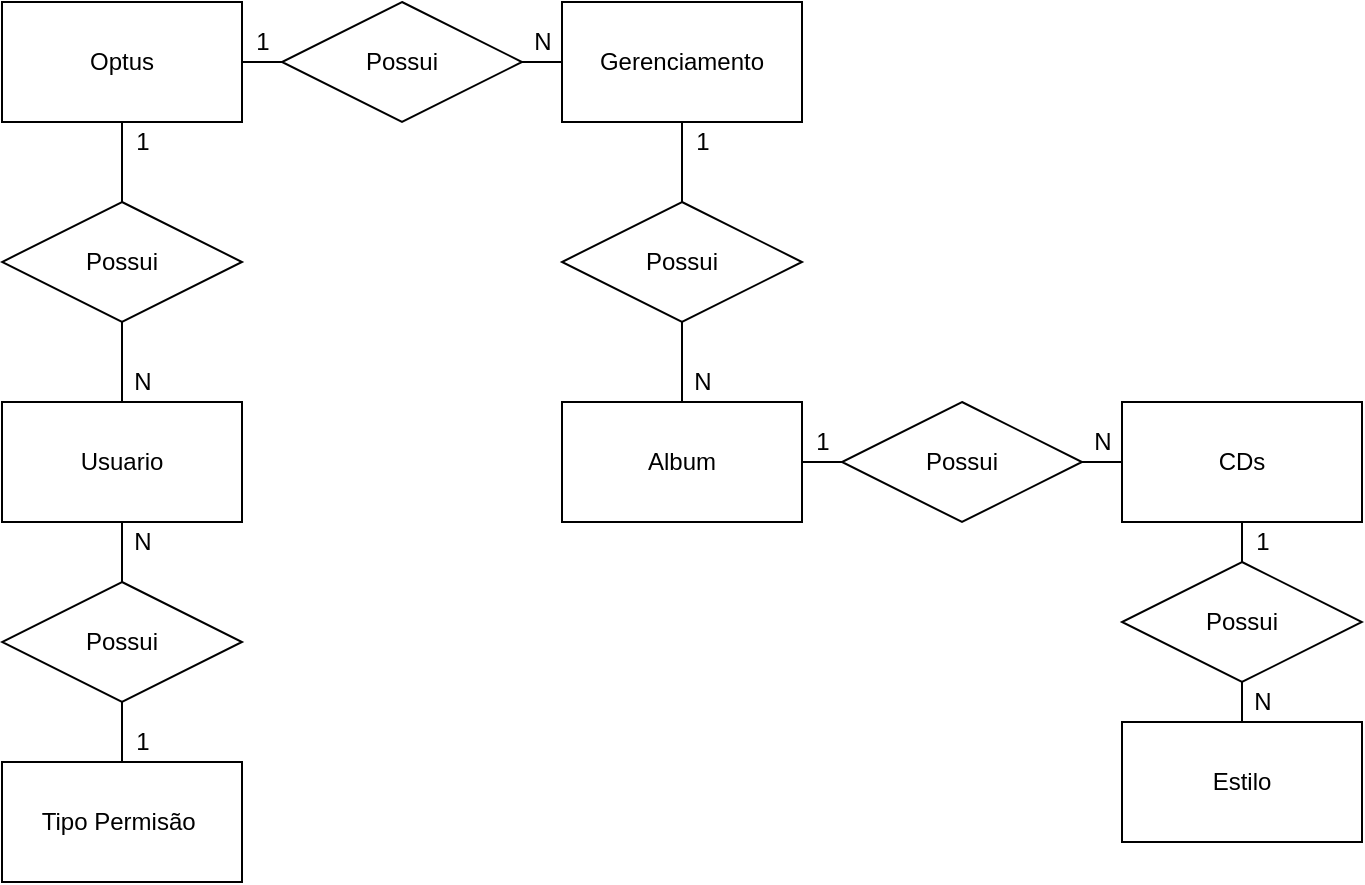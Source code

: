 <mxfile version="14.9.4" type="device" pages="2"><diagram id="Ca246Ic448mYUojQsjJA" name="Page-1"><mxGraphModel dx="942" dy="582" grid="1" gridSize="10" guides="1" tooltips="1" connect="1" arrows="1" fold="1" page="1" pageScale="1" pageWidth="827" pageHeight="1169" math="0" shadow="0"><root><mxCell id="0"/><mxCell id="1" parent="0"/><mxCell id="GNDG65rZTjD0Ri5SOZQM-16" value="" style="edgeStyle=orthogonalEdgeStyle;rounded=0;orthogonalLoop=1;jettySize=auto;html=1;endArrow=none;endFill=0;" edge="1" parent="1" source="GNDG65rZTjD0Ri5SOZQM-1" target="GNDG65rZTjD0Ri5SOZQM-14"><mxGeometry relative="1" as="geometry"/></mxCell><mxCell id="GNDG65rZTjD0Ri5SOZQM-1" value="Optus" style="rounded=0;whiteSpace=wrap;html=1;" vertex="1" parent="1"><mxGeometry x="80" y="40" width="120" height="60" as="geometry"/></mxCell><mxCell id="GNDG65rZTjD0Ri5SOZQM-10" value="" style="edgeStyle=orthogonalEdgeStyle;rounded=0;orthogonalLoop=1;jettySize=auto;html=1;endArrow=none;endFill=0;" edge="1" parent="1" source="GNDG65rZTjD0Ri5SOZQM-2" target="GNDG65rZTjD0Ri5SOZQM-8"><mxGeometry relative="1" as="geometry"/></mxCell><mxCell id="GNDG65rZTjD0Ri5SOZQM-2" value="Album" style="rounded=0;whiteSpace=wrap;html=1;" vertex="1" parent="1"><mxGeometry x="360" y="240" width="120" height="60" as="geometry"/></mxCell><mxCell id="GNDG65rZTjD0Ri5SOZQM-3" value="CDs" style="rounded=0;whiteSpace=wrap;html=1;" vertex="1" parent="1"><mxGeometry x="640" y="240" width="120" height="60" as="geometry"/></mxCell><mxCell id="GNDG65rZTjD0Ri5SOZQM-13" value="" style="edgeStyle=orthogonalEdgeStyle;rounded=0;orthogonalLoop=1;jettySize=auto;html=1;endArrow=none;endFill=0;" edge="1" parent="1" source="GNDG65rZTjD0Ri5SOZQM-4" target="GNDG65rZTjD0Ri5SOZQM-11"><mxGeometry relative="1" as="geometry"/></mxCell><mxCell id="VJYxgJ9YhyH0jVvePLYo-5" value="" style="edgeStyle=orthogonalEdgeStyle;rounded=0;orthogonalLoop=1;jettySize=auto;html=1;endArrow=none;endFill=0;" edge="1" parent="1" source="GNDG65rZTjD0Ri5SOZQM-4" target="VJYxgJ9YhyH0jVvePLYo-1"><mxGeometry relative="1" as="geometry"/></mxCell><mxCell id="GNDG65rZTjD0Ri5SOZQM-4" value="Usuario" style="rounded=0;whiteSpace=wrap;html=1;" vertex="1" parent="1"><mxGeometry x="80" y="240" width="120" height="60" as="geometry"/></mxCell><mxCell id="GNDG65rZTjD0Ri5SOZQM-6" value="Gerenciamento" style="rounded=0;whiteSpace=wrap;html=1;" vertex="1" parent="1"><mxGeometry x="360" y="40" width="120" height="60" as="geometry"/></mxCell><mxCell id="GNDG65rZTjD0Ri5SOZQM-9" value="" style="edgeStyle=orthogonalEdgeStyle;rounded=0;orthogonalLoop=1;jettySize=auto;html=1;endArrow=none;endFill=0;" edge="1" parent="1" source="GNDG65rZTjD0Ri5SOZQM-8" target="GNDG65rZTjD0Ri5SOZQM-3"><mxGeometry relative="1" as="geometry"/></mxCell><mxCell id="GNDG65rZTjD0Ri5SOZQM-8" value="Possui" style="shape=rhombus;perimeter=rhombusPerimeter;whiteSpace=wrap;html=1;align=center;" vertex="1" parent="1"><mxGeometry x="500" y="240" width="120" height="60" as="geometry"/></mxCell><mxCell id="GNDG65rZTjD0Ri5SOZQM-12" value="" style="edgeStyle=orthogonalEdgeStyle;rounded=0;orthogonalLoop=1;jettySize=auto;html=1;endArrow=none;endFill=0;" edge="1" parent="1" source="GNDG65rZTjD0Ri5SOZQM-11" target="GNDG65rZTjD0Ri5SOZQM-1"><mxGeometry relative="1" as="geometry"/></mxCell><mxCell id="GNDG65rZTjD0Ri5SOZQM-11" value="Possui" style="shape=rhombus;perimeter=rhombusPerimeter;whiteSpace=wrap;html=1;align=center;" vertex="1" parent="1"><mxGeometry x="80" y="140" width="120" height="60" as="geometry"/></mxCell><mxCell id="GNDG65rZTjD0Ri5SOZQM-15" value="" style="edgeStyle=orthogonalEdgeStyle;rounded=0;orthogonalLoop=1;jettySize=auto;html=1;endArrow=none;endFill=0;" edge="1" parent="1" source="GNDG65rZTjD0Ri5SOZQM-14" target="GNDG65rZTjD0Ri5SOZQM-6"><mxGeometry relative="1" as="geometry"/></mxCell><mxCell id="GNDG65rZTjD0Ri5SOZQM-14" value="Possui" style="shape=rhombus;perimeter=rhombusPerimeter;whiteSpace=wrap;html=1;align=center;" vertex="1" parent="1"><mxGeometry x="220" y="40" width="120" height="60" as="geometry"/></mxCell><mxCell id="GNDG65rZTjD0Ri5SOZQM-18" value="" style="edgeStyle=orthogonalEdgeStyle;rounded=0;orthogonalLoop=1;jettySize=auto;html=1;endArrow=none;endFill=0;" edge="1" parent="1" source="GNDG65rZTjD0Ri5SOZQM-17" target="GNDG65rZTjD0Ri5SOZQM-6"><mxGeometry relative="1" as="geometry"/></mxCell><mxCell id="GNDG65rZTjD0Ri5SOZQM-19" value="" style="edgeStyle=orthogonalEdgeStyle;rounded=0;orthogonalLoop=1;jettySize=auto;html=1;endArrow=none;endFill=0;" edge="1" parent="1" source="GNDG65rZTjD0Ri5SOZQM-17" target="GNDG65rZTjD0Ri5SOZQM-2"><mxGeometry relative="1" as="geometry"/></mxCell><mxCell id="GNDG65rZTjD0Ri5SOZQM-17" value="Possui" style="shape=rhombus;perimeter=rhombusPerimeter;whiteSpace=wrap;html=1;align=center;" vertex="1" parent="1"><mxGeometry x="360" y="140" width="120" height="60" as="geometry"/></mxCell><mxCell id="GNDG65rZTjD0Ri5SOZQM-20" value="N" style="text;html=1;align=center;verticalAlign=middle;resizable=0;points=[];autosize=1;strokeColor=none;" vertex="1" parent="1"><mxGeometry x="140" y="220" width="20" height="20" as="geometry"/></mxCell><mxCell id="GNDG65rZTjD0Ri5SOZQM-21" value="1" style="text;html=1;align=center;verticalAlign=middle;resizable=0;points=[];autosize=1;strokeColor=none;" vertex="1" parent="1"><mxGeometry x="140" y="100" width="20" height="20" as="geometry"/></mxCell><mxCell id="GNDG65rZTjD0Ri5SOZQM-22" value="1" style="text;html=1;align=center;verticalAlign=middle;resizable=0;points=[];autosize=1;strokeColor=none;" vertex="1" parent="1"><mxGeometry x="200" y="50" width="20" height="20" as="geometry"/></mxCell><mxCell id="GNDG65rZTjD0Ri5SOZQM-23" value="N" style="text;html=1;align=center;verticalAlign=middle;resizable=0;points=[];autosize=1;strokeColor=none;" vertex="1" parent="1"><mxGeometry x="340" y="50" width="20" height="20" as="geometry"/></mxCell><mxCell id="GNDG65rZTjD0Ri5SOZQM-24" value="1" style="text;html=1;align=center;verticalAlign=middle;resizable=0;points=[];autosize=1;strokeColor=none;" vertex="1" parent="1"><mxGeometry x="420" y="100" width="20" height="20" as="geometry"/></mxCell><mxCell id="GNDG65rZTjD0Ri5SOZQM-25" value="N" style="text;html=1;align=center;verticalAlign=middle;resizable=0;points=[];autosize=1;strokeColor=none;" vertex="1" parent="1"><mxGeometry x="420" y="220" width="20" height="20" as="geometry"/></mxCell><mxCell id="GNDG65rZTjD0Ri5SOZQM-26" value="1" style="text;html=1;align=center;verticalAlign=middle;resizable=0;points=[];autosize=1;strokeColor=none;" vertex="1" parent="1"><mxGeometry x="480" y="250" width="20" height="20" as="geometry"/></mxCell><mxCell id="GNDG65rZTjD0Ri5SOZQM-27" value="N" style="text;html=1;align=center;verticalAlign=middle;resizable=0;points=[];autosize=1;strokeColor=none;" vertex="1" parent="1"><mxGeometry x="620" y="250" width="20" height="20" as="geometry"/></mxCell><mxCell id="GNDG65rZTjD0Ri5SOZQM-29" value="Estilo" style="rounded=0;whiteSpace=wrap;html=1;" vertex="1" parent="1"><mxGeometry x="640" y="400" width="120" height="60" as="geometry"/></mxCell><mxCell id="GNDG65rZTjD0Ri5SOZQM-31" value="" style="edgeStyle=orthogonalEdgeStyle;rounded=0;orthogonalLoop=1;jettySize=auto;html=1;endArrow=none;endFill=0;" edge="1" parent="1" source="GNDG65rZTjD0Ri5SOZQM-30" target="GNDG65rZTjD0Ri5SOZQM-3"><mxGeometry relative="1" as="geometry"/></mxCell><mxCell id="GNDG65rZTjD0Ri5SOZQM-32" value="" style="edgeStyle=orthogonalEdgeStyle;rounded=0;orthogonalLoop=1;jettySize=auto;html=1;endArrow=none;endFill=0;" edge="1" parent="1" source="GNDG65rZTjD0Ri5SOZQM-30" target="GNDG65rZTjD0Ri5SOZQM-29"><mxGeometry relative="1" as="geometry"/></mxCell><mxCell id="GNDG65rZTjD0Ri5SOZQM-30" value="Possui" style="shape=rhombus;perimeter=rhombusPerimeter;whiteSpace=wrap;html=1;align=center;" vertex="1" parent="1"><mxGeometry x="640" y="320" width="120" height="60" as="geometry"/></mxCell><mxCell id="GNDG65rZTjD0Ri5SOZQM-33" value="N" style="text;html=1;align=center;verticalAlign=middle;resizable=0;points=[];autosize=1;strokeColor=none;" vertex="1" parent="1"><mxGeometry x="700" y="380" width="20" height="20" as="geometry"/></mxCell><mxCell id="GNDG65rZTjD0Ri5SOZQM-34" value="1" style="text;html=1;align=center;verticalAlign=middle;resizable=0;points=[];autosize=1;strokeColor=none;" vertex="1" parent="1"><mxGeometry x="700" y="300" width="20" height="20" as="geometry"/></mxCell><mxCell id="VJYxgJ9YhyH0jVvePLYo-1" value="Possui" style="shape=rhombus;perimeter=rhombusPerimeter;whiteSpace=wrap;html=1;align=center;" vertex="1" parent="1"><mxGeometry x="80" y="330" width="120" height="60" as="geometry"/></mxCell><mxCell id="VJYxgJ9YhyH0jVvePLYo-3" value="" style="edgeStyle=orthogonalEdgeStyle;rounded=0;orthogonalLoop=1;jettySize=auto;html=1;endArrow=none;endFill=0;" edge="1" parent="1" source="VJYxgJ9YhyH0jVvePLYo-2" target="VJYxgJ9YhyH0jVvePLYo-1"><mxGeometry relative="1" as="geometry"/></mxCell><mxCell id="VJYxgJ9YhyH0jVvePLYo-2" value="Tipo Permisão&amp;nbsp;" style="rounded=0;whiteSpace=wrap;html=1;" vertex="1" parent="1"><mxGeometry x="80" y="420" width="120" height="60" as="geometry"/></mxCell><mxCell id="VJYxgJ9YhyH0jVvePLYo-6" value="N" style="text;html=1;align=center;verticalAlign=middle;resizable=0;points=[];autosize=1;strokeColor=none;" vertex="1" parent="1"><mxGeometry x="140" y="300" width="20" height="20" as="geometry"/></mxCell><mxCell id="VJYxgJ9YhyH0jVvePLYo-7" value="1" style="text;html=1;align=center;verticalAlign=middle;resizable=0;points=[];autosize=1;strokeColor=none;" vertex="1" parent="1"><mxGeometry x="140" y="400" width="20" height="20" as="geometry"/></mxCell></root></mxGraphModel></diagram><diagram id="XyWGKdO_xrf37o5NNYkU" name="Page-2"><mxGraphModel dx="785" dy="485" grid="1" gridSize="10" guides="1" tooltips="1" connect="1" arrows="1" fold="1" page="1" pageScale="1" pageWidth="827" pageHeight="1169" math="0" shadow="0"><root><mxCell id="Dae49hLNKyhIOVwxI-K2-0"/><mxCell id="Dae49hLNKyhIOVwxI-K2-1" parent="Dae49hLNKyhIOVwxI-K2-0"/><mxCell id="cHty_jmWC0KD_Rx049Mi-0" value="Optus" style="shape=table;startSize=30;container=1;collapsible=1;childLayout=tableLayout;fixedRows=1;rowLines=0;fontStyle=1;align=center;resizeLast=1;" vertex="1" parent="Dae49hLNKyhIOVwxI-K2-1"><mxGeometry x="40" y="40" width="180" height="120" as="geometry"/></mxCell><mxCell id="cHty_jmWC0KD_Rx049Mi-1" value="" style="shape=partialRectangle;collapsible=0;dropTarget=0;pointerEvents=0;fillColor=none;top=0;left=0;bottom=1;right=0;points=[[0,0.5],[1,0.5]];portConstraint=eastwest;" vertex="1" parent="cHty_jmWC0KD_Rx049Mi-0"><mxGeometry y="30" width="180" height="30" as="geometry"/></mxCell><mxCell id="cHty_jmWC0KD_Rx049Mi-2" value="PK" style="shape=partialRectangle;connectable=0;fillColor=none;top=0;left=0;bottom=0;right=0;fontStyle=1;overflow=hidden;" vertex="1" parent="cHty_jmWC0KD_Rx049Mi-1"><mxGeometry width="30" height="30" as="geometry"/></mxCell><mxCell id="cHty_jmWC0KD_Rx049Mi-3" value="idOptus" style="shape=partialRectangle;connectable=0;fillColor=none;top=0;left=0;bottom=0;right=0;align=left;spacingLeft=6;fontStyle=5;overflow=hidden;" vertex="1" parent="cHty_jmWC0KD_Rx049Mi-1"><mxGeometry x="30" width="150" height="30" as="geometry"/></mxCell><mxCell id="cHty_jmWC0KD_Rx049Mi-4" value="" style="shape=partialRectangle;collapsible=0;dropTarget=0;pointerEvents=0;fillColor=none;top=0;left=0;bottom=0;right=0;points=[[0,0.5],[1,0.5]];portConstraint=eastwest;" vertex="1" parent="cHty_jmWC0KD_Rx049Mi-0"><mxGeometry y="60" width="180" height="30" as="geometry"/></mxCell><mxCell id="cHty_jmWC0KD_Rx049Mi-5" value="" style="shape=partialRectangle;connectable=0;fillColor=none;top=0;left=0;bottom=0;right=0;editable=1;overflow=hidden;" vertex="1" parent="cHty_jmWC0KD_Rx049Mi-4"><mxGeometry width="30" height="30" as="geometry"/></mxCell><mxCell id="cHty_jmWC0KD_Rx049Mi-6" value="" style="shape=partialRectangle;connectable=0;fillColor=none;top=0;left=0;bottom=0;right=0;align=left;spacingLeft=6;overflow=hidden;" vertex="1" parent="cHty_jmWC0KD_Rx049Mi-4"><mxGeometry x="30" width="150" height="30" as="geometry"/></mxCell><mxCell id="Nkm25qjU_hlEtO5yy-q3-0" value="Usuario" style="shape=table;startSize=30;container=1;collapsible=1;childLayout=tableLayout;fixedRows=1;rowLines=0;fontStyle=1;align=center;resizeLast=1;" vertex="1" parent="Dae49hLNKyhIOVwxI-K2-1"><mxGeometry x="40" y="200" width="180" height="180" as="geometry"/></mxCell><mxCell id="0ICYNKGpvTOA_AK8U59s-0" value="" style="shape=partialRectangle;collapsible=0;dropTarget=0;pointerEvents=0;fillColor=none;top=0;left=0;bottom=1;right=0;points=[[0,0.5],[1,0.5]];portConstraint=eastwest;" vertex="1" parent="Nkm25qjU_hlEtO5yy-q3-0"><mxGeometry y="30" width="180" height="30" as="geometry"/></mxCell><mxCell id="0ICYNKGpvTOA_AK8U59s-1" value="PK" style="shape=partialRectangle;connectable=0;fillColor=none;top=0;left=0;bottom=0;right=0;fontStyle=1;overflow=hidden;" vertex="1" parent="0ICYNKGpvTOA_AK8U59s-0"><mxGeometry width="30" height="30" as="geometry"/></mxCell><mxCell id="0ICYNKGpvTOA_AK8U59s-2" value="idUsuario" style="shape=partialRectangle;connectable=0;fillColor=none;top=0;left=0;bottom=0;right=0;align=left;spacingLeft=6;fontStyle=5;overflow=hidden;" vertex="1" parent="0ICYNKGpvTOA_AK8U59s-0"><mxGeometry x="30" width="150" height="30" as="geometry"/></mxCell><mxCell id="Nkm25qjU_hlEtO5yy-q3-1" value="" style="shape=partialRectangle;collapsible=0;dropTarget=0;pointerEvents=0;fillColor=none;top=0;left=0;bottom=1;right=0;points=[[0,0.5],[1,0.5]];portConstraint=eastwest;" vertex="1" parent="Nkm25qjU_hlEtO5yy-q3-0"><mxGeometry y="60" width="180" height="30" as="geometry"/></mxCell><mxCell id="Nkm25qjU_hlEtO5yy-q3-2" value="FK" style="shape=partialRectangle;connectable=0;fillColor=none;top=0;left=0;bottom=0;right=0;fontStyle=1;overflow=hidden;" vertex="1" parent="Nkm25qjU_hlEtO5yy-q3-1"><mxGeometry width="30" height="30" as="geometry"/></mxCell><mxCell id="Nkm25qjU_hlEtO5yy-q3-3" value="idTipoDePermissão" style="shape=partialRectangle;connectable=0;fillColor=none;top=0;left=0;bottom=0;right=0;align=left;spacingLeft=6;fontStyle=5;overflow=hidden;" vertex="1" parent="Nkm25qjU_hlEtO5yy-q3-1"><mxGeometry x="30" width="150" height="30" as="geometry"/></mxCell><mxCell id="Nkm25qjU_hlEtO5yy-q3-4" value="" style="shape=partialRectangle;collapsible=0;dropTarget=0;pointerEvents=0;fillColor=none;top=0;left=0;bottom=0;right=0;points=[[0,0.5],[1,0.5]];portConstraint=eastwest;" vertex="1" parent="Nkm25qjU_hlEtO5yy-q3-0"><mxGeometry y="90" width="180" height="30" as="geometry"/></mxCell><mxCell id="Nkm25qjU_hlEtO5yy-q3-5" value="" style="shape=partialRectangle;connectable=0;fillColor=none;top=0;left=0;bottom=0;right=0;editable=1;overflow=hidden;" vertex="1" parent="Nkm25qjU_hlEtO5yy-q3-4"><mxGeometry width="30" height="30" as="geometry"/></mxCell><mxCell id="Nkm25qjU_hlEtO5yy-q3-6" value="nomeUsuario" style="shape=partialRectangle;connectable=0;fillColor=none;top=0;left=0;bottom=0;right=0;align=left;spacingLeft=6;overflow=hidden;" vertex="1" parent="Nkm25qjU_hlEtO5yy-q3-4"><mxGeometry x="30" width="150" height="30" as="geometry"/></mxCell><mxCell id="OtNDdxlxH1kTzrwxOje_-8" value="" style="shape=partialRectangle;collapsible=0;dropTarget=0;pointerEvents=0;fillColor=none;top=0;left=0;bottom=0;right=0;points=[[0,0.5],[1,0.5]];portConstraint=eastwest;" vertex="1" parent="Dae49hLNKyhIOVwxI-K2-1"><mxGeometry x="40" y="350" width="180" height="30" as="geometry"/></mxCell><mxCell id="OtNDdxlxH1kTzrwxOje_-9" value="" style="shape=partialRectangle;connectable=0;fillColor=none;top=0;left=0;bottom=0;right=0;editable=1;overflow=hidden;" vertex="1" parent="OtNDdxlxH1kTzrwxOje_-8"><mxGeometry width="30" height="30" as="geometry"/></mxCell><mxCell id="OtNDdxlxH1kTzrwxOje_-10" value="emailUsuario" style="shape=partialRectangle;connectable=0;fillColor=none;top=0;left=0;bottom=0;right=0;align=left;spacingLeft=6;overflow=hidden;" vertex="1" parent="OtNDdxlxH1kTzrwxOje_-8"><mxGeometry x="30" width="150" height="30" as="geometry"/></mxCell><mxCell id="OtNDdxlxH1kTzrwxOje_-11" value="" style="shape=partialRectangle;collapsible=0;dropTarget=0;pointerEvents=0;fillColor=none;top=0;left=0;bottom=0;right=0;points=[[0,0.5],[1,0.5]];portConstraint=eastwest;" vertex="1" parent="Dae49hLNKyhIOVwxI-K2-1"><mxGeometry x="40" y="320" width="180" height="30" as="geometry"/></mxCell><mxCell id="OtNDdxlxH1kTzrwxOje_-12" value="" style="shape=partialRectangle;connectable=0;fillColor=none;top=0;left=0;bottom=0;right=0;editable=1;overflow=hidden;" vertex="1" parent="OtNDdxlxH1kTzrwxOje_-11"><mxGeometry width="30" height="30" as="geometry"/></mxCell><mxCell id="OtNDdxlxH1kTzrwxOje_-13" value="senhaUsuario" style="shape=partialRectangle;connectable=0;fillColor=none;top=0;left=0;bottom=0;right=0;align=left;spacingLeft=6;overflow=hidden;" vertex="1" parent="OtNDdxlxH1kTzrwxOje_-11"><mxGeometry x="30" width="150" height="30" as="geometry"/></mxCell><mxCell id="u_KgKaxDjfSL39K5jEmS-0" value="TipoDePermissão" style="shape=table;startSize=30;container=1;collapsible=1;childLayout=tableLayout;fixedRows=1;rowLines=0;fontStyle=1;align=center;resizeLast=1;" vertex="1" parent="Dae49hLNKyhIOVwxI-K2-1"><mxGeometry x="40" y="400" width="180" height="90" as="geometry"/></mxCell><mxCell id="u_KgKaxDjfSL39K5jEmS-1" value="" style="shape=partialRectangle;collapsible=0;dropTarget=0;pointerEvents=0;fillColor=none;top=0;left=0;bottom=1;right=0;points=[[0,0.5],[1,0.5]];portConstraint=eastwest;" vertex="1" parent="u_KgKaxDjfSL39K5jEmS-0"><mxGeometry y="30" width="180" height="30" as="geometry"/></mxCell><mxCell id="u_KgKaxDjfSL39K5jEmS-2" value="PK" style="shape=partialRectangle;connectable=0;fillColor=none;top=0;left=0;bottom=0;right=0;fontStyle=1;overflow=hidden;" vertex="1" parent="u_KgKaxDjfSL39K5jEmS-1"><mxGeometry width="30" height="30" as="geometry"/></mxCell><mxCell id="u_KgKaxDjfSL39K5jEmS-3" value="idTipoDePermissão" style="shape=partialRectangle;connectable=0;fillColor=none;top=0;left=0;bottom=0;right=0;align=left;spacingLeft=6;fontStyle=5;overflow=hidden;" vertex="1" parent="u_KgKaxDjfSL39K5jEmS-1"><mxGeometry x="30" width="150" height="30" as="geometry"/></mxCell><mxCell id="u_KgKaxDjfSL39K5jEmS-4" value="" style="shape=partialRectangle;collapsible=0;dropTarget=0;pointerEvents=0;fillColor=none;top=0;left=0;bottom=0;right=0;points=[[0,0.5],[1,0.5]];portConstraint=eastwest;" vertex="1" parent="u_KgKaxDjfSL39K5jEmS-0"><mxGeometry y="60" width="180" height="30" as="geometry"/></mxCell><mxCell id="u_KgKaxDjfSL39K5jEmS-5" value="" style="shape=partialRectangle;connectable=0;fillColor=none;top=0;left=0;bottom=0;right=0;editable=1;overflow=hidden;" vertex="1" parent="u_KgKaxDjfSL39K5jEmS-4"><mxGeometry width="30" height="30" as="geometry"/></mxCell><mxCell id="u_KgKaxDjfSL39K5jEmS-6" value="nomeTipoDePermissão" style="shape=partialRectangle;connectable=0;fillColor=none;top=0;left=0;bottom=0;right=0;align=left;spacingLeft=6;overflow=hidden;" vertex="1" parent="u_KgKaxDjfSL39K5jEmS-4"><mxGeometry x="30" width="150" height="30" as="geometry"/></mxCell><mxCell id="dBAEOmKL_0jrGSQCSprw-0" value="Gerenciamento" style="shape=table;startSize=30;container=1;collapsible=1;childLayout=tableLayout;fixedRows=1;rowLines=0;fontStyle=1;align=center;resizeLast=1;" vertex="1" parent="Dae49hLNKyhIOVwxI-K2-1"><mxGeometry x="280" y="40" width="180" height="90" as="geometry"/></mxCell><mxCell id="dBAEOmKL_0jrGSQCSprw-1" value="" style="shape=partialRectangle;collapsible=0;dropTarget=0;pointerEvents=0;fillColor=none;top=0;left=0;bottom=1;right=0;points=[[0,0.5],[1,0.5]];portConstraint=eastwest;" vertex="1" parent="dBAEOmKL_0jrGSQCSprw-0"><mxGeometry y="30" width="180" height="30" as="geometry"/></mxCell><mxCell id="dBAEOmKL_0jrGSQCSprw-2" value="PK" style="shape=partialRectangle;connectable=0;fillColor=none;top=0;left=0;bottom=0;right=0;fontStyle=1;overflow=hidden;" vertex="1" parent="dBAEOmKL_0jrGSQCSprw-1"><mxGeometry width="30" height="30" as="geometry"/></mxCell><mxCell id="dBAEOmKL_0jrGSQCSprw-3" value="idGerenciamento" style="shape=partialRectangle;connectable=0;fillColor=none;top=0;left=0;bottom=0;right=0;align=left;spacingLeft=6;fontStyle=5;overflow=hidden;" vertex="1" parent="dBAEOmKL_0jrGSQCSprw-1"><mxGeometry x="30" width="150" height="30" as="geometry"/></mxCell><mxCell id="dBAEOmKL_0jrGSQCSprw-4" value="" style="shape=partialRectangle;collapsible=0;dropTarget=0;pointerEvents=0;fillColor=none;top=0;left=0;bottom=0;right=0;points=[[0,0.5],[1,0.5]];portConstraint=eastwest;" vertex="1" parent="dBAEOmKL_0jrGSQCSprw-0"><mxGeometry y="60" width="180" height="30" as="geometry"/></mxCell><mxCell id="dBAEOmKL_0jrGSQCSprw-5" value="FK" style="shape=partialRectangle;connectable=0;fillColor=none;top=0;left=0;bottom=0;right=0;editable=1;overflow=hidden;fontStyle=1" vertex="1" parent="dBAEOmKL_0jrGSQCSprw-4"><mxGeometry width="30" height="30" as="geometry"/></mxCell><mxCell id="dBAEOmKL_0jrGSQCSprw-6" value="idOptus" style="shape=partialRectangle;connectable=0;fillColor=none;top=0;left=0;bottom=0;right=0;align=left;spacingLeft=6;overflow=hidden;fontStyle=1" vertex="1" parent="dBAEOmKL_0jrGSQCSprw-4"><mxGeometry x="30" width="150" height="30" as="geometry"/></mxCell><mxCell id="CNnf0EELTU4dnY4vHYXg-3" value="" style="shape=partialRectangle;collapsible=0;dropTarget=0;pointerEvents=0;fillColor=none;top=0;left=0;bottom=1;right=0;points=[[0,0.5],[1,0.5]];portConstraint=eastwest;" vertex="1" parent="Dae49hLNKyhIOVwxI-K2-1"><mxGeometry x="40" y="100" width="180" height="30" as="geometry"/></mxCell><mxCell id="CNnf0EELTU4dnY4vHYXg-4" value="FK" style="shape=partialRectangle;connectable=0;fillColor=none;top=0;left=0;bottom=0;right=0;fontStyle=1;overflow=hidden;" vertex="1" parent="CNnf0EELTU4dnY4vHYXg-3"><mxGeometry width="30" height="30" as="geometry"/></mxCell><mxCell id="CNnf0EELTU4dnY4vHYXg-5" value="idUsuario" style="shape=partialRectangle;connectable=0;fillColor=none;top=0;left=0;bottom=0;right=0;align=left;spacingLeft=6;fontStyle=5;overflow=hidden;" vertex="1" parent="CNnf0EELTU4dnY4vHYXg-3"><mxGeometry x="30" width="150" height="30" as="geometry"/></mxCell><mxCell id="CNnf0EELTU4dnY4vHYXg-6" value="&lt;font style=&quot;font-size: 14px&quot;&gt;nome&lt;/font&gt;" style="text;html=1;align=center;verticalAlign=middle;resizable=0;points=[];autosize=1;strokeColor=none;" vertex="1" parent="Dae49hLNKyhIOVwxI-K2-1"><mxGeometry x="70" y="130" width="50" height="20" as="geometry"/></mxCell><mxCell id="8ju42HfCUo0ataoYWZLU-0" value="Album" style="shape=table;startSize=30;container=1;collapsible=1;childLayout=tableLayout;fixedRows=1;rowLines=0;fontStyle=1;align=center;resizeLast=1;" vertex="1" parent="Dae49hLNKyhIOVwxI-K2-1"><mxGeometry x="290" y="200" width="180" height="150" as="geometry"/></mxCell><mxCell id="8ju42HfCUo0ataoYWZLU-1" value="" style="shape=partialRectangle;collapsible=0;dropTarget=0;pointerEvents=0;fillColor=none;top=0;left=0;bottom=1;right=0;points=[[0,0.5],[1,0.5]];portConstraint=eastwest;" vertex="1" parent="8ju42HfCUo0ataoYWZLU-0"><mxGeometry y="30" width="180" height="30" as="geometry"/></mxCell><mxCell id="8ju42HfCUo0ataoYWZLU-2" value="PK" style="shape=partialRectangle;connectable=0;fillColor=none;top=0;left=0;bottom=0;right=0;fontStyle=1;overflow=hidden;" vertex="1" parent="8ju42HfCUo0ataoYWZLU-1"><mxGeometry width="30" height="30" as="geometry"/></mxCell><mxCell id="8ju42HfCUo0ataoYWZLU-3" value="idAlbum" style="shape=partialRectangle;connectable=0;fillColor=none;top=0;left=0;bottom=0;right=0;align=left;spacingLeft=6;fontStyle=5;overflow=hidden;" vertex="1" parent="8ju42HfCUo0ataoYWZLU-1"><mxGeometry x="30" width="150" height="30" as="geometry"/></mxCell><mxCell id="8ju42HfCUo0ataoYWZLU-4" value="" style="shape=partialRectangle;collapsible=0;dropTarget=0;pointerEvents=0;fillColor=none;top=0;left=0;bottom=1;right=0;points=[[0,0.5],[1,0.5]];portConstraint=eastwest;" vertex="1" parent="8ju42HfCUo0ataoYWZLU-0"><mxGeometry y="60" width="180" height="30" as="geometry"/></mxCell><mxCell id="8ju42HfCUo0ataoYWZLU-5" value="FK" style="shape=partialRectangle;connectable=0;fillColor=none;top=0;left=0;bottom=0;right=0;fontStyle=1;overflow=hidden;" vertex="1" parent="8ju42HfCUo0ataoYWZLU-4"><mxGeometry width="30" height="30" as="geometry"/></mxCell><mxCell id="8ju42HfCUo0ataoYWZLU-6" value="idGerenciamento" style="shape=partialRectangle;connectable=0;fillColor=none;top=0;left=0;bottom=0;right=0;align=left;spacingLeft=6;fontStyle=5;overflow=hidden;" vertex="1" parent="8ju42HfCUo0ataoYWZLU-4"><mxGeometry x="30" width="150" height="30" as="geometry"/></mxCell><mxCell id="ShNBN6aTVGJSfWOuZiRL-0" value="" style="shape=partialRectangle;collapsible=0;dropTarget=0;pointerEvents=0;fillColor=none;top=0;left=0;bottom=1;right=0;points=[[0,0.5],[1,0.5]];portConstraint=eastwest;" vertex="1" parent="8ju42HfCUo0ataoYWZLU-0"><mxGeometry y="90" width="180" height="30" as="geometry"/></mxCell><mxCell id="ShNBN6aTVGJSfWOuZiRL-1" value="FK" style="shape=partialRectangle;connectable=0;fillColor=none;top=0;left=0;bottom=0;right=0;fontStyle=1;overflow=hidden;" vertex="1" parent="ShNBN6aTVGJSfWOuZiRL-0"><mxGeometry width="30" height="30" as="geometry"/></mxCell><mxCell id="ShNBN6aTVGJSfWOuZiRL-2" value="idCDs" style="shape=partialRectangle;connectable=0;fillColor=none;top=0;left=0;bottom=0;right=0;align=left;spacingLeft=6;fontStyle=5;overflow=hidden;" vertex="1" parent="ShNBN6aTVGJSfWOuZiRL-0"><mxGeometry x="30" width="150" height="30" as="geometry"/></mxCell><mxCell id="8ju42HfCUo0ataoYWZLU-7" value="" style="shape=partialRectangle;collapsible=0;dropTarget=0;pointerEvents=0;fillColor=none;top=0;left=0;bottom=0;right=0;points=[[0,0.5],[1,0.5]];portConstraint=eastwest;" vertex="1" parent="8ju42HfCUo0ataoYWZLU-0"><mxGeometry y="120" width="180" height="30" as="geometry"/></mxCell><mxCell id="8ju42HfCUo0ataoYWZLU-8" value="" style="shape=partialRectangle;connectable=0;fillColor=none;top=0;left=0;bottom=0;right=0;editable=1;overflow=hidden;" vertex="1" parent="8ju42HfCUo0ataoYWZLU-7"><mxGeometry width="30" height="30" as="geometry"/></mxCell><mxCell id="8ju42HfCUo0ataoYWZLU-9" value="nomeAlbum" style="shape=partialRectangle;connectable=0;fillColor=none;top=0;left=0;bottom=0;right=0;align=left;spacingLeft=6;overflow=hidden;" vertex="1" parent="8ju42HfCUo0ataoYWZLU-7"><mxGeometry x="30" width="150" height="30" as="geometry"/></mxCell><mxCell id="Hochbkufo-wkumkUwezb-0" value="" style="edgeStyle=entityRelationEdgeStyle;fontSize=12;html=1;endArrow=ERmany;fontColor=#000000;" edge="1" parent="Dae49hLNKyhIOVwxI-K2-1" source="dBAEOmKL_0jrGSQCSprw-1" target="8ju42HfCUo0ataoYWZLU-4"><mxGeometry width="100" height="100" relative="1" as="geometry"><mxPoint x="550" y="230" as="sourcePoint"/><mxPoint x="650" y="130" as="targetPoint"/></mxGeometry></mxCell><mxCell id="vl28KK7Ce3JjLH9z3pzv-0" value="CDs" style="shape=table;startSize=30;container=1;collapsible=1;childLayout=tableLayout;fixedRows=1;rowLines=0;fontStyle=1;align=center;resizeLast=1;" vertex="1" parent="Dae49hLNKyhIOVwxI-K2-1"><mxGeometry x="540" y="280" width="190" height="120" as="geometry"/></mxCell><mxCell id="vl28KK7Ce3JjLH9z3pzv-1" value="" style="shape=partialRectangle;collapsible=0;dropTarget=0;pointerEvents=0;fillColor=none;top=0;left=0;bottom=1;right=0;points=[[0,0.5],[1,0.5]];portConstraint=eastwest;" vertex="1" parent="vl28KK7Ce3JjLH9z3pzv-0"><mxGeometry y="30" width="190" height="30" as="geometry"/></mxCell><mxCell id="vl28KK7Ce3JjLH9z3pzv-2" value="PK" style="shape=partialRectangle;connectable=0;fillColor=none;top=0;left=0;bottom=0;right=0;fontStyle=1;overflow=hidden;" vertex="1" parent="vl28KK7Ce3JjLH9z3pzv-1"><mxGeometry width="30" height="30" as="geometry"/></mxCell><mxCell id="vl28KK7Ce3JjLH9z3pzv-3" value="idCDs" style="shape=partialRectangle;connectable=0;fillColor=none;top=0;left=0;bottom=0;right=0;align=left;spacingLeft=6;fontStyle=5;overflow=hidden;" vertex="1" parent="vl28KK7Ce3JjLH9z3pzv-1"><mxGeometry x="30" width="160" height="30" as="geometry"/></mxCell><mxCell id="ZIefBj-piNRyi8VqWptR-8" value="" style="shape=partialRectangle;collapsible=0;dropTarget=0;pointerEvents=0;fillColor=none;top=0;left=0;bottom=1;right=0;points=[[0,0.5],[1,0.5]];portConstraint=eastwest;" vertex="1" parent="vl28KK7Ce3JjLH9z3pzv-0"><mxGeometry y="60" width="190" height="30" as="geometry"/></mxCell><mxCell id="ZIefBj-piNRyi8VqWptR-9" value="FK" style="shape=partialRectangle;connectable=0;fillColor=none;top=0;left=0;bottom=0;right=0;fontStyle=1;overflow=hidden;" vertex="1" parent="ZIefBj-piNRyi8VqWptR-8"><mxGeometry width="30" height="30" as="geometry"/></mxCell><mxCell id="ZIefBj-piNRyi8VqWptR-10" value="idEstilo" style="shape=partialRectangle;connectable=0;fillColor=none;top=0;left=0;bottom=0;right=0;align=left;spacingLeft=6;fontStyle=5;overflow=hidden;" vertex="1" parent="ZIefBj-piNRyi8VqWptR-8"><mxGeometry x="30" width="160" height="30" as="geometry"/></mxCell><mxCell id="vl28KK7Ce3JjLH9z3pzv-7" value="" style="shape=partialRectangle;collapsible=0;dropTarget=0;pointerEvents=0;fillColor=none;top=0;left=0;bottom=0;right=0;points=[[0,0.5],[1,0.5]];portConstraint=eastwest;" vertex="1" parent="vl28KK7Ce3JjLH9z3pzv-0"><mxGeometry y="90" width="190" height="30" as="geometry"/></mxCell><mxCell id="vl28KK7Ce3JjLH9z3pzv-8" value="" style="shape=partialRectangle;connectable=0;fillColor=none;top=0;left=0;bottom=0;right=0;editable=1;overflow=hidden;" vertex="1" parent="vl28KK7Ce3JjLH9z3pzv-7"><mxGeometry width="30" height="30" as="geometry"/></mxCell><mxCell id="vl28KK7Ce3JjLH9z3pzv-9" value="nomeCD" style="shape=partialRectangle;connectable=0;fillColor=none;top=0;left=0;bottom=0;right=0;align=left;spacingLeft=6;overflow=hidden;" vertex="1" parent="vl28KK7Ce3JjLH9z3pzv-7"><mxGeometry x="30" width="160" height="30" as="geometry"/></mxCell><mxCell id="ZIefBj-piNRyi8VqWptR-0" value="Estilo" style="shape=table;startSize=30;container=1;collapsible=1;childLayout=tableLayout;fixedRows=1;rowLines=0;fontStyle=1;align=center;resizeLast=1;" vertex="1" parent="Dae49hLNKyhIOVwxI-K2-1"><mxGeometry x="540" y="450" width="180" height="90" as="geometry"/></mxCell><mxCell id="ZIefBj-piNRyi8VqWptR-1" value="" style="shape=partialRectangle;collapsible=0;dropTarget=0;pointerEvents=0;fillColor=none;top=0;left=0;bottom=1;right=0;points=[[0,0.5],[1,0.5]];portConstraint=eastwest;" vertex="1" parent="ZIefBj-piNRyi8VqWptR-0"><mxGeometry y="30" width="180" height="30" as="geometry"/></mxCell><mxCell id="ZIefBj-piNRyi8VqWptR-2" value="PK" style="shape=partialRectangle;connectable=0;fillColor=none;top=0;left=0;bottom=0;right=0;fontStyle=1;overflow=hidden;" vertex="1" parent="ZIefBj-piNRyi8VqWptR-1"><mxGeometry width="30" height="30" as="geometry"/></mxCell><mxCell id="ZIefBj-piNRyi8VqWptR-3" value="idEstilo" style="shape=partialRectangle;connectable=0;fillColor=none;top=0;left=0;bottom=0;right=0;align=left;spacingLeft=6;fontStyle=5;overflow=hidden;" vertex="1" parent="ZIefBj-piNRyi8VqWptR-1"><mxGeometry x="30" width="150" height="30" as="geometry"/></mxCell><mxCell id="ZIefBj-piNRyi8VqWptR-4" value="" style="shape=partialRectangle;collapsible=0;dropTarget=0;pointerEvents=0;fillColor=none;top=0;left=0;bottom=0;right=0;points=[[0,0.5],[1,0.5]];portConstraint=eastwest;" vertex="1" parent="ZIefBj-piNRyi8VqWptR-0"><mxGeometry y="60" width="180" height="30" as="geometry"/></mxCell><mxCell id="ZIefBj-piNRyi8VqWptR-5" value="" style="shape=partialRectangle;connectable=0;fillColor=none;top=0;left=0;bottom=0;right=0;editable=1;overflow=hidden;" vertex="1" parent="ZIefBj-piNRyi8VqWptR-4"><mxGeometry width="30" height="30" as="geometry"/></mxCell><mxCell id="ZIefBj-piNRyi8VqWptR-6" value="nomeEstilo" style="shape=partialRectangle;connectable=0;fillColor=none;top=0;left=0;bottom=0;right=0;align=left;spacingLeft=6;overflow=hidden;" vertex="1" parent="ZIefBj-piNRyi8VqWptR-4"><mxGeometry x="30" width="150" height="30" as="geometry"/></mxCell><mxCell id="ZIefBj-piNRyi8VqWptR-11" value="" style="edgeStyle=entityRelationEdgeStyle;fontSize=12;html=1;endArrow=ERmany;fontColor=#000000;" edge="1" parent="Dae49hLNKyhIOVwxI-K2-1" source="cHty_jmWC0KD_Rx049Mi-1" target="dBAEOmKL_0jrGSQCSprw-4"><mxGeometry width="100" height="100" relative="1" as="geometry"><mxPoint x="240" y="260" as="sourcePoint"/><mxPoint x="340" y="160" as="targetPoint"/></mxGeometry></mxCell><mxCell id="ZIefBj-piNRyi8VqWptR-12" value="" style="edgeStyle=entityRelationEdgeStyle;fontSize=12;html=1;endArrow=ERmany;fontColor=#000000;" edge="1" parent="Dae49hLNKyhIOVwxI-K2-1" source="u_KgKaxDjfSL39K5jEmS-1" target="Nkm25qjU_hlEtO5yy-q3-1"><mxGeometry width="100" height="100" relative="1" as="geometry"><mxPoint x="280" y="450" as="sourcePoint"/><mxPoint x="380" y="350" as="targetPoint"/></mxGeometry></mxCell><mxCell id="ZIefBj-piNRyi8VqWptR-13" value="" style="edgeStyle=entityRelationEdgeStyle;fontSize=12;html=1;endArrow=ERoneToMany;fontColor=#000000;" edge="1" parent="Dae49hLNKyhIOVwxI-K2-1" source="0ICYNKGpvTOA_AK8U59s-0" target="CNnf0EELTU4dnY4vHYXg-3"><mxGeometry width="100" height="100" relative="1" as="geometry"><mxPoint x="230" y="260" as="sourcePoint"/><mxPoint x="330" y="160" as="targetPoint"/></mxGeometry></mxCell><mxCell id="ZIefBj-piNRyi8VqWptR-14" value="" style="edgeStyle=entityRelationEdgeStyle;fontSize=12;html=1;endArrow=ERoneToMany;fontColor=#000000;" edge="1" parent="Dae49hLNKyhIOVwxI-K2-1" source="ShNBN6aTVGJSfWOuZiRL-0" target="vl28KK7Ce3JjLH9z3pzv-1"><mxGeometry width="100" height="100" relative="1" as="geometry"><mxPoint x="550" y="210" as="sourcePoint"/><mxPoint x="650" y="110" as="targetPoint"/></mxGeometry></mxCell><mxCell id="ZIefBj-piNRyi8VqWptR-15" value="" style="edgeStyle=entityRelationEdgeStyle;fontSize=12;html=1;endArrow=ERoneToMany;fontColor=#000000;" edge="1" parent="Dae49hLNKyhIOVwxI-K2-1" source="ZIefBj-piNRyi8VqWptR-8" target="ZIefBj-piNRyi8VqWptR-1"><mxGeometry width="100" height="100" relative="1" as="geometry"><mxPoint x="747" y="300" as="sourcePoint"/><mxPoint x="820" y="400" as="targetPoint"/></mxGeometry></mxCell></root></mxGraphModel></diagram></mxfile>